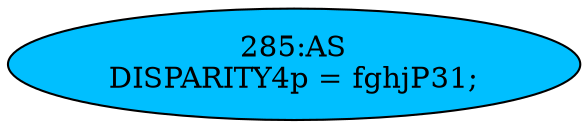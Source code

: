 strict digraph "" {
	node [label="\N"];
	"285:AS"	 [ast="<pyverilog.vparser.ast.Assign object at 0x7f14ceede610>",
		def_var="['DISPARITY4p']",
		fillcolor=deepskyblue,
		label="285:AS
DISPARITY4p = fghjP31;",
		statements="[]",
		style=filled,
		typ=Assign,
		use_var="['fghjP31']"];
}
